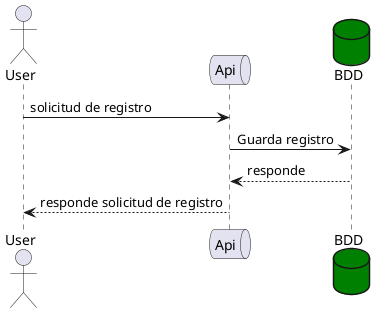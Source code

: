 @startuml
    actor User
    queue Api
    database BDD #green
    User -> Api: solicitud de registro
    Api -> BDD: Guarda registro
    Api <-- BDD: responde
    User <-- Api: responde solicitud de registro
@enduml